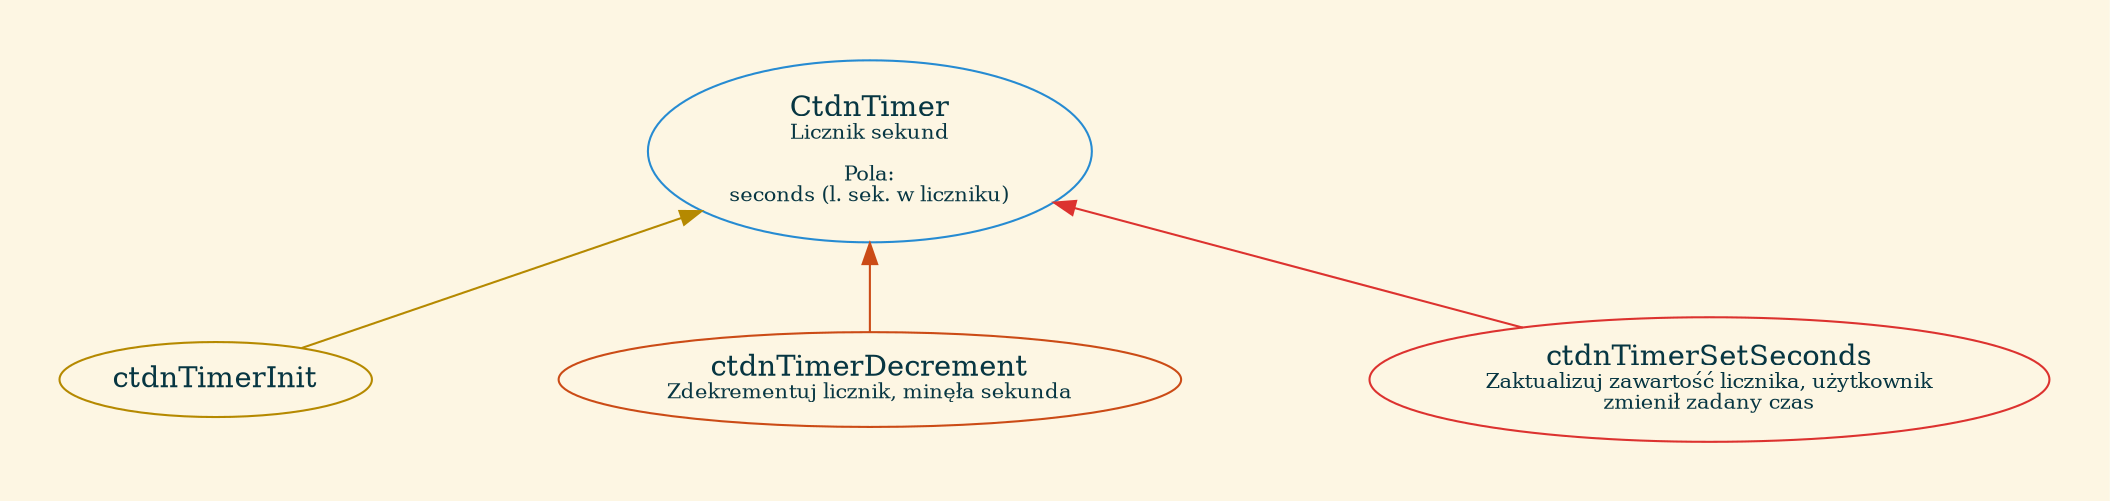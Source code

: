 digraph {
    graph [pad="0.4", nodesep="1.25", bgcolor="#fdf6e3"]
    node [color="#002b36", fontcolor="#073642"]
    edge [fontsize="10"]
    
    {
        rank="source";
        CtdnTimer [label=<CtdnTimer<BR /><FONT POINT-SIZE="10">Licznik sekund<BR /><BR />Pola:<BR />seconds (l. sek. w liczniku)</FONT>> color="#268bd2"]
    }

    
    {
        ctdnTimerInit [color="#b58900"]
        ctdnTimerDecrement [label=<ctdnTimerDecrement<BR /><FONT POINT-SIZE="10">Zdekrementuj licznik, minęła sekunda</FONT>>, color="#cb4b16"]
        ctdnTimerSetSeconds [label=<ctdnTimerSetSeconds<BR /><FONT POINT-SIZE="10">Zaktualizuj zawartość licznika, użytkownik<BR />zmienił zadany czas</FONT>>, color="#dc322f"]
    }
    
    ctdnTimerInit -> CtdnTimer [color="#b58900"]
    ctdnTimerDecrement -> CtdnTimer [color="#cb4b16"]
    ctdnTimerSetSeconds -> CtdnTimer [color="#dc322f"]
    
}
 
